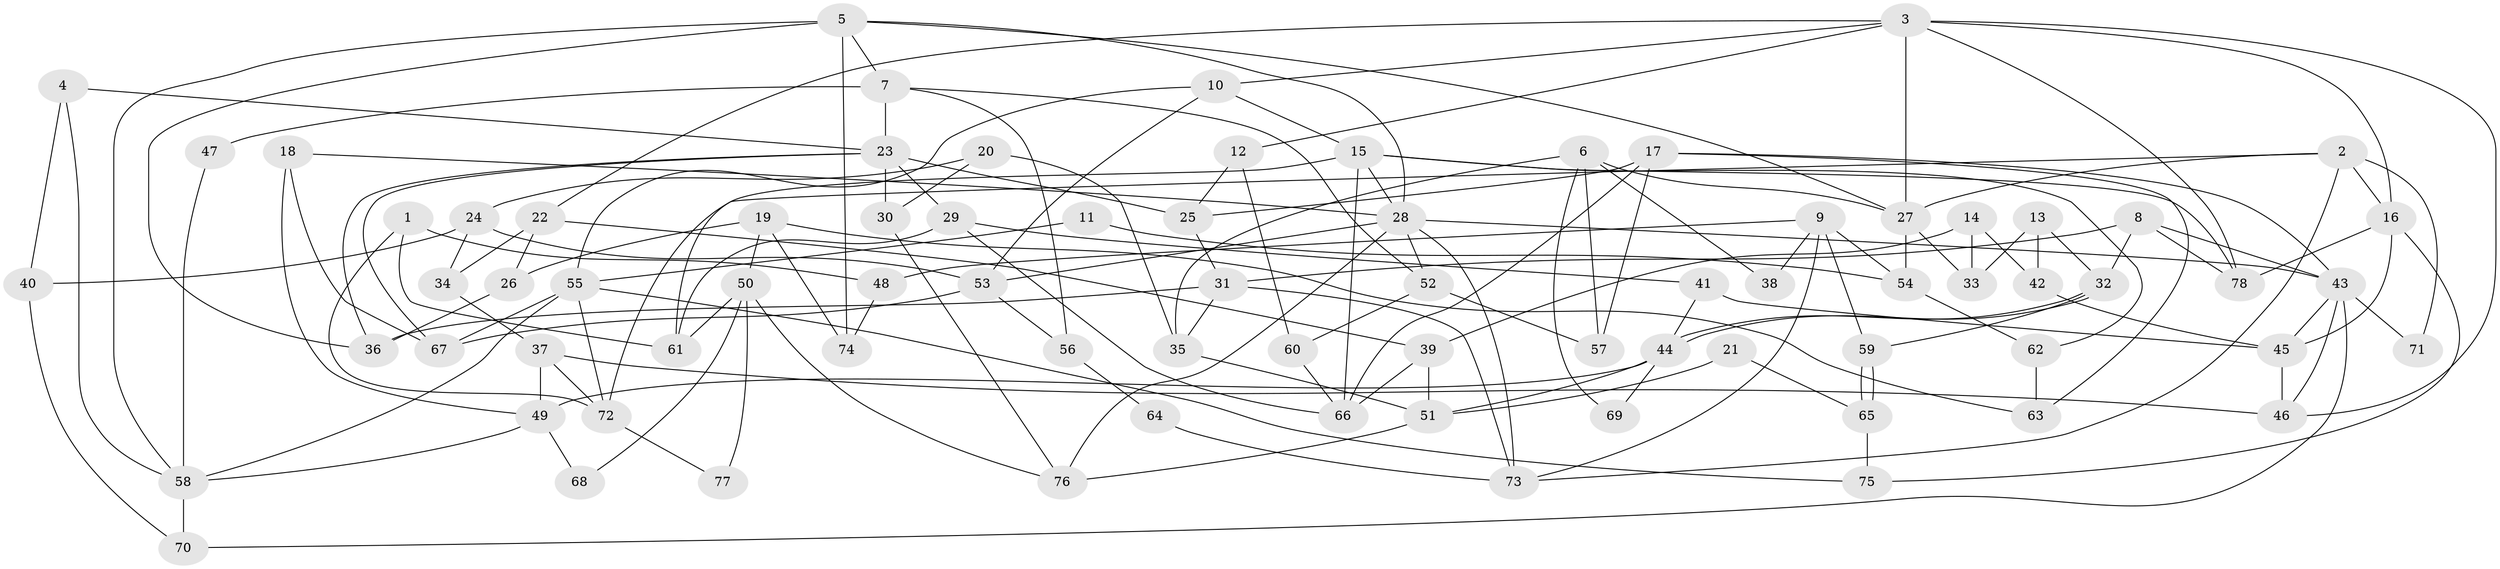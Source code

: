 // Generated by graph-tools (version 1.1) at 2025/26/03/09/25 03:26:12]
// undirected, 78 vertices, 156 edges
graph export_dot {
graph [start="1"]
  node [color=gray90,style=filled];
  1;
  2;
  3;
  4;
  5;
  6;
  7;
  8;
  9;
  10;
  11;
  12;
  13;
  14;
  15;
  16;
  17;
  18;
  19;
  20;
  21;
  22;
  23;
  24;
  25;
  26;
  27;
  28;
  29;
  30;
  31;
  32;
  33;
  34;
  35;
  36;
  37;
  38;
  39;
  40;
  41;
  42;
  43;
  44;
  45;
  46;
  47;
  48;
  49;
  50;
  51;
  52;
  53;
  54;
  55;
  56;
  57;
  58;
  59;
  60;
  61;
  62;
  63;
  64;
  65;
  66;
  67;
  68;
  69;
  70;
  71;
  72;
  73;
  74;
  75;
  76;
  77;
  78;
  1 -- 48;
  1 -- 61;
  1 -- 72;
  2 -- 72;
  2 -- 27;
  2 -- 16;
  2 -- 71;
  2 -- 73;
  3 -- 10;
  3 -- 16;
  3 -- 12;
  3 -- 22;
  3 -- 27;
  3 -- 46;
  3 -- 78;
  4 -- 23;
  4 -- 58;
  4 -- 40;
  5 -- 58;
  5 -- 36;
  5 -- 7;
  5 -- 27;
  5 -- 28;
  5 -- 74;
  6 -- 35;
  6 -- 27;
  6 -- 38;
  6 -- 57;
  6 -- 69;
  7 -- 52;
  7 -- 23;
  7 -- 47;
  7 -- 56;
  8 -- 31;
  8 -- 78;
  8 -- 32;
  8 -- 43;
  9 -- 73;
  9 -- 59;
  9 -- 38;
  9 -- 48;
  9 -- 54;
  10 -- 53;
  10 -- 15;
  10 -- 55;
  11 -- 54;
  11 -- 55;
  12 -- 60;
  12 -- 25;
  13 -- 42;
  13 -- 32;
  13 -- 33;
  14 -- 33;
  14 -- 39;
  14 -- 42;
  15 -- 61;
  15 -- 78;
  15 -- 28;
  15 -- 62;
  15 -- 66;
  16 -- 45;
  16 -- 75;
  16 -- 78;
  17 -- 43;
  17 -- 25;
  17 -- 57;
  17 -- 63;
  17 -- 66;
  18 -- 67;
  18 -- 28;
  18 -- 49;
  19 -- 26;
  19 -- 63;
  19 -- 50;
  19 -- 74;
  20 -- 24;
  20 -- 30;
  20 -- 35;
  21 -- 65;
  21 -- 51;
  22 -- 39;
  22 -- 26;
  22 -- 34;
  23 -- 29;
  23 -- 25;
  23 -- 30;
  23 -- 36;
  23 -- 67;
  24 -- 34;
  24 -- 53;
  24 -- 40;
  25 -- 31;
  26 -- 36;
  27 -- 33;
  27 -- 54;
  28 -- 43;
  28 -- 52;
  28 -- 53;
  28 -- 73;
  28 -- 76;
  29 -- 41;
  29 -- 66;
  29 -- 61;
  30 -- 76;
  31 -- 73;
  31 -- 35;
  31 -- 36;
  32 -- 44;
  32 -- 44;
  32 -- 59;
  34 -- 37;
  35 -- 51;
  37 -- 49;
  37 -- 46;
  37 -- 72;
  39 -- 51;
  39 -- 66;
  40 -- 70;
  41 -- 45;
  41 -- 44;
  42 -- 45;
  43 -- 45;
  43 -- 46;
  43 -- 70;
  43 -- 71;
  44 -- 49;
  44 -- 51;
  44 -- 69;
  45 -- 46;
  47 -- 58;
  48 -- 74;
  49 -- 58;
  49 -- 68;
  50 -- 76;
  50 -- 61;
  50 -- 68;
  50 -- 77;
  51 -- 76;
  52 -- 57;
  52 -- 60;
  53 -- 67;
  53 -- 56;
  54 -- 62;
  55 -- 72;
  55 -- 58;
  55 -- 67;
  55 -- 75;
  56 -- 64;
  58 -- 70;
  59 -- 65;
  59 -- 65;
  60 -- 66;
  62 -- 63;
  64 -- 73;
  65 -- 75;
  72 -- 77;
}
